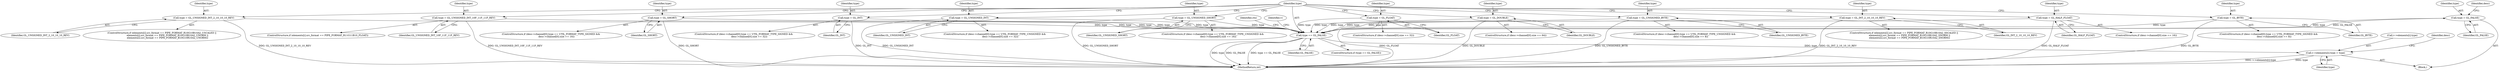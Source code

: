 digraph "0_virglrenderer_737c3350850ca4dbc5633b3bdb4118176ce59920@array" {
"1000456" [label="(Call,v->elements[i].type = type)"];
"1000440" [label="(Call,type == GL_FALSE)"];
"1000368" [label="(Call,type = GL_INT)"];
"1000436" [label="(Call,type = GL_UNSIGNED_INT_10F_11F_11F_REV)"];
"1000424" [label="(Call,type = GL_UNSIGNED_INT_2_10_10_10_REV)"];
"1000296" [label="(Call,type = GL_UNSIGNED_SHORT)"];
"1000320" [label="(Call,type = GL_SHORT)"];
"1000344" [label="(Call,type = GL_UNSIGNED_INT)"];
"1000248" [label="(Call,type = GL_UNSIGNED_BYTE)"];
"1000224" [label="(Call,type = GL_HALF_FLOAT)"];
"1000396" [label="(Call,type = GL_INT_2_10_10_10_REV)"];
"1000196" [label="(Call,type = GL_FLOAT)"];
"1000272" [label="(Call,type = GL_BYTE)"];
"1000210" [label="(Call,type = GL_DOUBLE)"];
"1000172" [label="(Call,type = GL_FALSE)"];
"1000439" [label="(ControlStructure,if (type == GL_FALSE))"];
"1000436" [label="(Call,type = GL_UNSIGNED_INT_10F_11F_11F_REV)"];
"1000348" [label="(ControlStructure,if (desc->channel[0].type == UTIL_FORMAT_TYPE_SIGNED &&\n               desc->channel[0].size == 32))"];
"1000425" [label="(Identifier,type)"];
"1000197" [label="(Identifier,type)"];
"1000370" [label="(Identifier,GL_INT)"];
"1000250" [label="(Identifier,GL_UNSIGNED_BYTE)"];
"1000196" [label="(Call,type = GL_FLOAT)"];
"1000224" [label="(Call,type = GL_HALF_FLOAT)"];
"1000437" [label="(Identifier,type)"];
"1000445" [label="(Identifier,ctx)"];
"1000464" [label="(Identifier,type)"];
"1000321" [label="(Identifier,type)"];
"1000345" [label="(Identifier,type)"];
"1000198" [label="(Identifier,GL_FLOAT)"];
"1000186" [label="(ControlStructure,if (desc->channel[0].size == 32))"];
"1000273" [label="(Identifier,type)"];
"1000424" [label="(Call,type = GL_UNSIGNED_INT_2_10_10_10_REV)"];
"1000297" [label="(Identifier,type)"];
"1000398" [label="(Identifier,GL_INT_2_10_10_10_REV)"];
"1000252" [label="(ControlStructure,if (desc->channel[0].type == UTIL_FORMAT_TYPE_SIGNED &&\n               desc->channel[0].size == 8))"];
"1000372" [label="(ControlStructure,if (elements[i].src_format == PIPE_FORMAT_R10G10B10A2_SSCALED ||\n               elements[i].src_format == PIPE_FORMAT_R10G10B10A2_SNORM ||\n               elements[i].src_format == PIPE_FORMAT_B10G10R10A2_SNORM))"];
"1000212" [label="(Identifier,GL_DOUBLE)"];
"1000249" [label="(Identifier,type)"];
"1000180" [label="(Identifier,desc)"];
"1000225" [label="(Identifier,type)"];
"1000248" [label="(Call,type = GL_UNSIGNED_BYTE)"];
"1000140" [label="(Block,)"];
"1000210" [label="(Call,type = GL_DOUBLE)"];
"1000369" [label="(Identifier,type)"];
"1000457" [label="(Call,v->elements[i].type)"];
"1000324" [label="(ControlStructure,if (desc->channel[0].type == UTIL_FORMAT_TYPE_UNSIGNED &&\n               desc->channel[0].size == 32))"];
"1000214" [label="(ControlStructure,if (desc->channel[0].size == 16))"];
"1000346" [label="(Identifier,GL_UNSIGNED_INT)"];
"1000298" [label="(Identifier,GL_UNSIGNED_SHORT)"];
"1000200" [label="(ControlStructure,if (desc->channel[0].size == 64))"];
"1000460" [label="(Identifier,v)"];
"1000441" [label="(Identifier,type)"];
"1000320" [label="(Call,type = GL_SHORT)"];
"1000396" [label="(Call,type = GL_INT_2_10_10_10_REV)"];
"1000300" [label="(ControlStructure,if (desc->channel[0].type == UTIL_FORMAT_TYPE_SIGNED &&\n               desc->channel[0].size == 16))"];
"1000211" [label="(Identifier,type)"];
"1000344" [label="(Call,type = GL_UNSIGNED_INT)"];
"1000322" [label="(Identifier,GL_SHORT)"];
"1000397" [label="(Identifier,type)"];
"1000228" [label="(ControlStructure,if (desc->channel[0].type == UTIL_FORMAT_TYPE_UNSIGNED &&\n                 desc->channel[0].size == 8))"];
"1000428" [label="(ControlStructure,if (elements[i].src_format == PIPE_FORMAT_R11G11B10_FLOAT))"];
"1000400" [label="(ControlStructure,if (elements[i].src_format == PIPE_FORMAT_R10G10B10A2_USCALED ||\n               elements[i].src_format == PIPE_FORMAT_R10G10B10A2_UNORM ||\n               elements[i].src_format == PIPE_FORMAT_B10G10R10A2_UNORM))"];
"1000426" [label="(Identifier,GL_UNSIGNED_INT_2_10_10_10_REV)"];
"1000272" [label="(Call,type = GL_BYTE)"];
"1000226" [label="(Identifier,GL_HALF_FLOAT)"];
"1000368" [label="(Call,type = GL_INT)"];
"1000438" [label="(Identifier,GL_UNSIGNED_INT_10F_11F_11F_REV)"];
"1000274" [label="(Identifier,GL_BYTE)"];
"1000174" [label="(Identifier,GL_FALSE)"];
"1000469" [label="(Identifier,desc)"];
"1000440" [label="(Call,type == GL_FALSE)"];
"1000276" [label="(ControlStructure,if (desc->channel[0].type == UTIL_FORMAT_TYPE_UNSIGNED &&\n               desc->channel[0].size == 16))"];
"1000173" [label="(Identifier,type)"];
"1000442" [label="(Identifier,GL_FALSE)"];
"1000172" [label="(Call,type = GL_FALSE)"];
"1000456" [label="(Call,v->elements[i].type = type)"];
"1000641" [label="(MethodReturn,int)"];
"1000296" [label="(Call,type = GL_UNSIGNED_SHORT)"];
"1000456" -> "1000140"  [label="AST: "];
"1000456" -> "1000464"  [label="CFG: "];
"1000457" -> "1000456"  [label="AST: "];
"1000464" -> "1000456"  [label="AST: "];
"1000469" -> "1000456"  [label="CFG: "];
"1000456" -> "1000641"  [label="DDG: v->elements[i].type"];
"1000456" -> "1000641"  [label="DDG: type"];
"1000440" -> "1000456"  [label="DDG: type"];
"1000440" -> "1000439"  [label="AST: "];
"1000440" -> "1000442"  [label="CFG: "];
"1000441" -> "1000440"  [label="AST: "];
"1000442" -> "1000440"  [label="AST: "];
"1000445" -> "1000440"  [label="CFG: "];
"1000460" -> "1000440"  [label="CFG: "];
"1000440" -> "1000641"  [label="DDG: GL_FALSE"];
"1000440" -> "1000641"  [label="DDG: type == GL_FALSE"];
"1000440" -> "1000641"  [label="DDG: type"];
"1000440" -> "1000172"  [label="DDG: GL_FALSE"];
"1000368" -> "1000440"  [label="DDG: type"];
"1000436" -> "1000440"  [label="DDG: type"];
"1000424" -> "1000440"  [label="DDG: type"];
"1000296" -> "1000440"  [label="DDG: type"];
"1000320" -> "1000440"  [label="DDG: type"];
"1000344" -> "1000440"  [label="DDG: type"];
"1000248" -> "1000440"  [label="DDG: type"];
"1000224" -> "1000440"  [label="DDG: type"];
"1000396" -> "1000440"  [label="DDG: type"];
"1000196" -> "1000440"  [label="DDG: type"];
"1000272" -> "1000440"  [label="DDG: type"];
"1000210" -> "1000440"  [label="DDG: type"];
"1000172" -> "1000440"  [label="DDG: type"];
"1000368" -> "1000348"  [label="AST: "];
"1000368" -> "1000370"  [label="CFG: "];
"1000369" -> "1000368"  [label="AST: "];
"1000370" -> "1000368"  [label="AST: "];
"1000441" -> "1000368"  [label="CFG: "];
"1000368" -> "1000641"  [label="DDG: GL_INT"];
"1000436" -> "1000428"  [label="AST: "];
"1000436" -> "1000438"  [label="CFG: "];
"1000437" -> "1000436"  [label="AST: "];
"1000438" -> "1000436"  [label="AST: "];
"1000441" -> "1000436"  [label="CFG: "];
"1000436" -> "1000641"  [label="DDG: GL_UNSIGNED_INT_10F_11F_11F_REV"];
"1000424" -> "1000400"  [label="AST: "];
"1000424" -> "1000426"  [label="CFG: "];
"1000425" -> "1000424"  [label="AST: "];
"1000426" -> "1000424"  [label="AST: "];
"1000441" -> "1000424"  [label="CFG: "];
"1000424" -> "1000641"  [label="DDG: GL_UNSIGNED_INT_2_10_10_10_REV"];
"1000296" -> "1000276"  [label="AST: "];
"1000296" -> "1000298"  [label="CFG: "];
"1000297" -> "1000296"  [label="AST: "];
"1000298" -> "1000296"  [label="AST: "];
"1000441" -> "1000296"  [label="CFG: "];
"1000296" -> "1000641"  [label="DDG: GL_UNSIGNED_SHORT"];
"1000320" -> "1000300"  [label="AST: "];
"1000320" -> "1000322"  [label="CFG: "];
"1000321" -> "1000320"  [label="AST: "];
"1000322" -> "1000320"  [label="AST: "];
"1000441" -> "1000320"  [label="CFG: "];
"1000320" -> "1000641"  [label="DDG: GL_SHORT"];
"1000344" -> "1000324"  [label="AST: "];
"1000344" -> "1000346"  [label="CFG: "];
"1000345" -> "1000344"  [label="AST: "];
"1000346" -> "1000344"  [label="AST: "];
"1000441" -> "1000344"  [label="CFG: "];
"1000344" -> "1000641"  [label="DDG: GL_UNSIGNED_INT"];
"1000248" -> "1000228"  [label="AST: "];
"1000248" -> "1000250"  [label="CFG: "];
"1000249" -> "1000248"  [label="AST: "];
"1000250" -> "1000248"  [label="AST: "];
"1000441" -> "1000248"  [label="CFG: "];
"1000248" -> "1000641"  [label="DDG: GL_UNSIGNED_BYTE"];
"1000224" -> "1000214"  [label="AST: "];
"1000224" -> "1000226"  [label="CFG: "];
"1000225" -> "1000224"  [label="AST: "];
"1000226" -> "1000224"  [label="AST: "];
"1000441" -> "1000224"  [label="CFG: "];
"1000224" -> "1000641"  [label="DDG: GL_HALF_FLOAT"];
"1000396" -> "1000372"  [label="AST: "];
"1000396" -> "1000398"  [label="CFG: "];
"1000397" -> "1000396"  [label="AST: "];
"1000398" -> "1000396"  [label="AST: "];
"1000441" -> "1000396"  [label="CFG: "];
"1000396" -> "1000641"  [label="DDG: GL_INT_2_10_10_10_REV"];
"1000196" -> "1000186"  [label="AST: "];
"1000196" -> "1000198"  [label="CFG: "];
"1000197" -> "1000196"  [label="AST: "];
"1000198" -> "1000196"  [label="AST: "];
"1000441" -> "1000196"  [label="CFG: "];
"1000196" -> "1000641"  [label="DDG: GL_FLOAT"];
"1000272" -> "1000252"  [label="AST: "];
"1000272" -> "1000274"  [label="CFG: "];
"1000273" -> "1000272"  [label="AST: "];
"1000274" -> "1000272"  [label="AST: "];
"1000441" -> "1000272"  [label="CFG: "];
"1000272" -> "1000641"  [label="DDG: GL_BYTE"];
"1000210" -> "1000200"  [label="AST: "];
"1000210" -> "1000212"  [label="CFG: "];
"1000211" -> "1000210"  [label="AST: "];
"1000212" -> "1000210"  [label="AST: "];
"1000441" -> "1000210"  [label="CFG: "];
"1000210" -> "1000641"  [label="DDG: GL_DOUBLE"];
"1000172" -> "1000140"  [label="AST: "];
"1000172" -> "1000174"  [label="CFG: "];
"1000173" -> "1000172"  [label="AST: "];
"1000174" -> "1000172"  [label="AST: "];
"1000180" -> "1000172"  [label="CFG: "];
}

